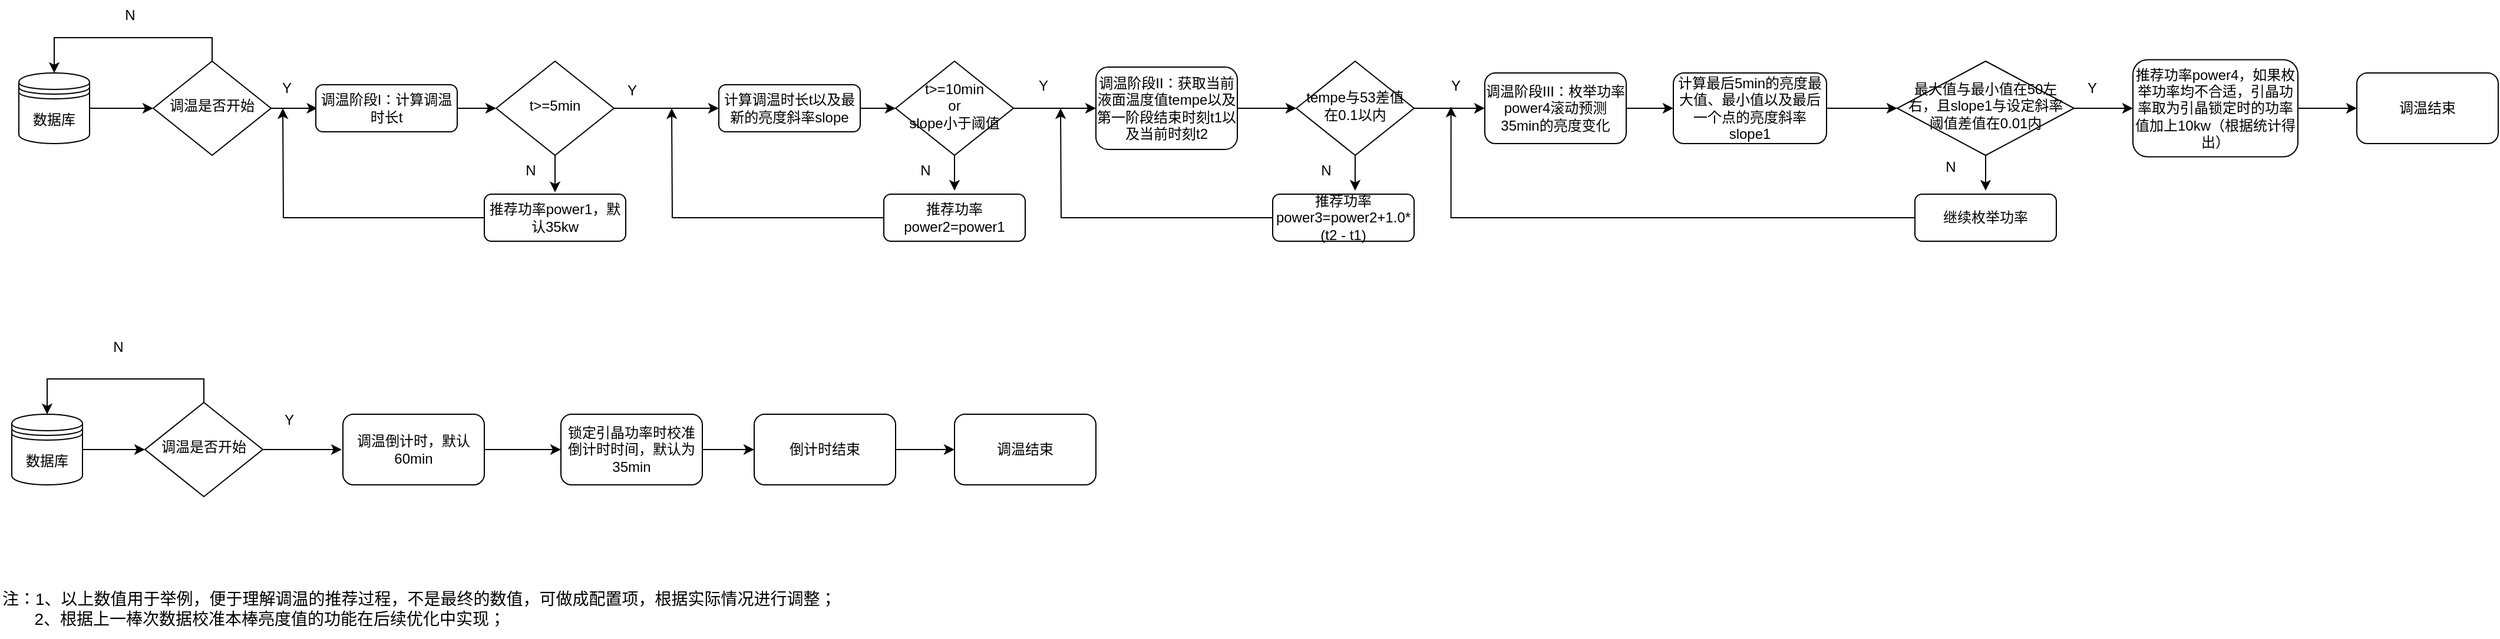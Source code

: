 <mxfile version="22.0.4" type="github">
  <diagram id="C5RBs43oDa-KdzZeNtuy" name="Page-1">
    <mxGraphModel dx="794" dy="432" grid="1" gridSize="10" guides="1" tooltips="1" connect="1" arrows="1" fold="1" page="1" pageScale="1" pageWidth="3300" pageHeight="4681" background="#ffffff" math="0" shadow="0">
      <root>
        <mxCell id="WIyWlLk6GJQsqaUBKTNV-0" />
        <mxCell id="WIyWlLk6GJQsqaUBKTNV-1" parent="WIyWlLk6GJQsqaUBKTNV-0" />
        <mxCell id="czeEexCrRWxKReqk0F6N-5" style="edgeStyle=orthogonalEdgeStyle;rounded=0;orthogonalLoop=1;jettySize=auto;html=1;exitX=0.5;exitY=0;exitDx=0;exitDy=0;entryX=0.5;entryY=0;entryDx=0;entryDy=0;labelBackgroundColor=none;fontColor=default;" edge="1" parent="WIyWlLk6GJQsqaUBKTNV-1" source="WIyWlLk6GJQsqaUBKTNV-6" target="czeEexCrRWxKReqk0F6N-2">
          <mxGeometry relative="1" as="geometry" />
        </mxCell>
        <mxCell id="czeEexCrRWxKReqk0F6N-6" style="edgeStyle=orthogonalEdgeStyle;rounded=0;orthogonalLoop=1;jettySize=auto;html=1;exitX=1;exitY=0.5;exitDx=0;exitDy=0;labelBackgroundColor=none;fontColor=default;" edge="1" parent="WIyWlLk6GJQsqaUBKTNV-1" source="WIyWlLk6GJQsqaUBKTNV-6">
          <mxGeometry relative="1" as="geometry">
            <mxPoint x="309.333" y="210" as="targetPoint" />
          </mxGeometry>
        </mxCell>
        <mxCell id="WIyWlLk6GJQsqaUBKTNV-6" value="调温是否开始" style="rhombus;whiteSpace=wrap;html=1;shadow=0;fontFamily=Helvetica;fontSize=12;align=center;strokeWidth=1;spacing=6;spacingTop=-4;labelBackgroundColor=none;" parent="WIyWlLk6GJQsqaUBKTNV-1" vertex="1">
          <mxGeometry x="170" y="170" width="100" height="80" as="geometry" />
        </mxCell>
        <mxCell id="czeEexCrRWxKReqk0F6N-3" style="edgeStyle=orthogonalEdgeStyle;rounded=0;orthogonalLoop=1;jettySize=auto;html=1;exitX=1;exitY=0.5;exitDx=0;exitDy=0;entryX=0;entryY=0.5;entryDx=0;entryDy=0;labelBackgroundColor=none;fontColor=default;" edge="1" parent="WIyWlLk6GJQsqaUBKTNV-1" source="czeEexCrRWxKReqk0F6N-2" target="WIyWlLk6GJQsqaUBKTNV-6">
          <mxGeometry relative="1" as="geometry" />
        </mxCell>
        <mxCell id="czeEexCrRWxKReqk0F6N-2" value="数据库" style="shape=datastore;whiteSpace=wrap;html=1;labelBackgroundColor=none;" vertex="1" parent="WIyWlLk6GJQsqaUBKTNV-1">
          <mxGeometry x="56" y="180" width="60" height="60" as="geometry" />
        </mxCell>
        <mxCell id="czeEexCrRWxKReqk0F6N-12" style="edgeStyle=orthogonalEdgeStyle;rounded=0;orthogonalLoop=1;jettySize=auto;html=1;exitX=1;exitY=0.5;exitDx=0;exitDy=0;labelBackgroundColor=none;fontColor=default;shadow=0;" edge="1" parent="WIyWlLk6GJQsqaUBKTNV-1" source="czeEexCrRWxKReqk0F6N-7" target="czeEexCrRWxKReqk0F6N-11">
          <mxGeometry relative="1" as="geometry" />
        </mxCell>
        <mxCell id="czeEexCrRWxKReqk0F6N-7" value="调温阶段I：计算调温时长t" style="rounded=1;whiteSpace=wrap;html=1;fontSize=12;glass=0;strokeWidth=1;shadow=0;labelBackgroundColor=none;" vertex="1" parent="WIyWlLk6GJQsqaUBKTNV-1">
          <mxGeometry x="308" y="190" width="120" height="40" as="geometry" />
        </mxCell>
        <mxCell id="czeEexCrRWxKReqk0F6N-8" value="N" style="text;html=1;align=center;verticalAlign=middle;resizable=0;points=[];autosize=1;strokeColor=none;fillColor=none;labelBackgroundColor=none;" vertex="1" parent="WIyWlLk6GJQsqaUBKTNV-1">
          <mxGeometry x="136" y="118" width="27" height="26" as="geometry" />
        </mxCell>
        <mxCell id="czeEexCrRWxKReqk0F6N-9" value="Y" style="text;html=1;align=center;verticalAlign=middle;resizable=0;points=[];autosize=1;strokeColor=none;fillColor=none;labelBackgroundColor=none;" vertex="1" parent="WIyWlLk6GJQsqaUBKTNV-1">
          <mxGeometry x="270" y="180" width="26" height="26" as="geometry" />
        </mxCell>
        <mxCell id="czeEexCrRWxKReqk0F6N-16" style="edgeStyle=orthogonalEdgeStyle;rounded=0;orthogonalLoop=1;jettySize=auto;html=1;exitX=0.5;exitY=1;exitDx=0;exitDy=0;labelBackgroundColor=none;fontColor=default;shadow=0;" edge="1" parent="WIyWlLk6GJQsqaUBKTNV-1" source="czeEexCrRWxKReqk0F6N-11">
          <mxGeometry relative="1" as="geometry">
            <mxPoint x="511" y="281.333" as="targetPoint" />
          </mxGeometry>
        </mxCell>
        <mxCell id="czeEexCrRWxKReqk0F6N-20" style="edgeStyle=orthogonalEdgeStyle;rounded=0;orthogonalLoop=1;jettySize=auto;html=1;exitX=1;exitY=0.5;exitDx=0;exitDy=0;labelBackgroundColor=none;fontColor=default;shadow=0;" edge="1" parent="WIyWlLk6GJQsqaUBKTNV-1" source="czeEexCrRWxKReqk0F6N-11" target="czeEexCrRWxKReqk0F6N-19">
          <mxGeometry relative="1" as="geometry" />
        </mxCell>
        <mxCell id="czeEexCrRWxKReqk0F6N-11" value="t&amp;gt;=5min" style="rhombus;whiteSpace=wrap;html=1;shadow=0;fontFamily=Helvetica;fontSize=12;align=center;strokeWidth=1;spacing=6;spacingTop=-4;labelBackgroundColor=none;" vertex="1" parent="WIyWlLk6GJQsqaUBKTNV-1">
          <mxGeometry x="461" y="170" width="100" height="80" as="geometry" />
        </mxCell>
        <mxCell id="czeEexCrRWxKReqk0F6N-18" style="edgeStyle=orthogonalEdgeStyle;rounded=0;orthogonalLoop=1;jettySize=auto;html=1;exitX=0;exitY=0.5;exitDx=0;exitDy=0;labelBackgroundColor=none;fontColor=default;" edge="1" parent="WIyWlLk6GJQsqaUBKTNV-1" source="czeEexCrRWxKReqk0F6N-15">
          <mxGeometry relative="1" as="geometry">
            <mxPoint x="280" y="210" as="targetPoint" />
          </mxGeometry>
        </mxCell>
        <mxCell id="czeEexCrRWxKReqk0F6N-15" value="推荐功率power1，默认35kw" style="rounded=1;whiteSpace=wrap;html=1;fontSize=12;glass=0;strokeWidth=1;shadow=0;labelBackgroundColor=none;" vertex="1" parent="WIyWlLk6GJQsqaUBKTNV-1">
          <mxGeometry x="451" y="283" width="120" height="40" as="geometry" />
        </mxCell>
        <mxCell id="czeEexCrRWxKReqk0F6N-22" style="edgeStyle=orthogonalEdgeStyle;rounded=0;orthogonalLoop=1;jettySize=auto;html=1;exitX=1;exitY=0.5;exitDx=0;exitDy=0;entryX=0;entryY=0.5;entryDx=0;entryDy=0;labelBackgroundColor=none;fontColor=default;shadow=0;" edge="1" parent="WIyWlLk6GJQsqaUBKTNV-1" source="czeEexCrRWxKReqk0F6N-19" target="czeEexCrRWxKReqk0F6N-21">
          <mxGeometry relative="1" as="geometry" />
        </mxCell>
        <mxCell id="czeEexCrRWxKReqk0F6N-19" value="计算调温时长t以及最新的亮度斜率slope" style="rounded=1;whiteSpace=wrap;html=1;fontSize=12;glass=0;strokeWidth=1;shadow=0;labelBackgroundColor=none;" vertex="1" parent="WIyWlLk6GJQsqaUBKTNV-1">
          <mxGeometry x="650" y="190" width="120" height="40" as="geometry" />
        </mxCell>
        <mxCell id="czeEexCrRWxKReqk0F6N-23" style="edgeStyle=orthogonalEdgeStyle;rounded=0;orthogonalLoop=1;jettySize=auto;html=1;exitX=1;exitY=0.5;exitDx=0;exitDy=0;labelBackgroundColor=none;fontColor=default;shadow=0;" edge="1" parent="WIyWlLk6GJQsqaUBKTNV-1" source="czeEexCrRWxKReqk0F6N-21">
          <mxGeometry relative="1" as="geometry">
            <mxPoint x="970" y="210" as="targetPoint" />
          </mxGeometry>
        </mxCell>
        <mxCell id="czeEexCrRWxKReqk0F6N-27" style="edgeStyle=orthogonalEdgeStyle;rounded=0;orthogonalLoop=1;jettySize=auto;html=1;exitX=0.5;exitY=1;exitDx=0;exitDy=0;labelBackgroundColor=none;fontColor=default;shadow=0;" edge="1" parent="WIyWlLk6GJQsqaUBKTNV-1" source="czeEexCrRWxKReqk0F6N-21">
          <mxGeometry relative="1" as="geometry">
            <mxPoint x="850" y="280" as="targetPoint" />
          </mxGeometry>
        </mxCell>
        <mxCell id="czeEexCrRWxKReqk0F6N-21" value="t&amp;gt;=10min&lt;br&gt;or&lt;br&gt;slope小于阈值" style="rhombus;whiteSpace=wrap;html=1;shadow=0;fontFamily=Helvetica;fontSize=12;align=center;strokeWidth=1;spacing=6;spacingTop=-4;labelBackgroundColor=none;" vertex="1" parent="WIyWlLk6GJQsqaUBKTNV-1">
          <mxGeometry x="800" y="170" width="100" height="80" as="geometry" />
        </mxCell>
        <mxCell id="czeEexCrRWxKReqk0F6N-29" style="edgeStyle=orthogonalEdgeStyle;rounded=0;orthogonalLoop=1;jettySize=auto;html=1;exitX=0;exitY=0.5;exitDx=0;exitDy=0;labelBackgroundColor=none;fontColor=default;shadow=0;" edge="1" parent="WIyWlLk6GJQsqaUBKTNV-1" source="czeEexCrRWxKReqk0F6N-26">
          <mxGeometry relative="1" as="geometry">
            <mxPoint x="610" y="210" as="targetPoint" />
          </mxGeometry>
        </mxCell>
        <mxCell id="czeEexCrRWxKReqk0F6N-26" value="推荐功率power2=power1" style="rounded=1;whiteSpace=wrap;html=1;fontSize=12;glass=0;strokeWidth=1;shadow=0;labelBackgroundColor=none;" vertex="1" parent="WIyWlLk6GJQsqaUBKTNV-1">
          <mxGeometry x="790" y="283" width="120" height="40" as="geometry" />
        </mxCell>
        <mxCell id="czeEexCrRWxKReqk0F6N-30" value="Y" style="text;html=1;align=center;verticalAlign=middle;resizable=0;points=[];autosize=1;strokeColor=none;fillColor=none;labelBackgroundColor=none;shadow=0;" vertex="1" parent="WIyWlLk6GJQsqaUBKTNV-1">
          <mxGeometry x="561" y="180" width="30" height="30" as="geometry" />
        </mxCell>
        <mxCell id="czeEexCrRWxKReqk0F6N-31" value="N" style="text;html=1;align=center;verticalAlign=middle;resizable=0;points=[];autosize=1;strokeColor=none;fillColor=none;labelBackgroundColor=none;shadow=0;" vertex="1" parent="WIyWlLk6GJQsqaUBKTNV-1">
          <mxGeometry x="475" y="248" width="30" height="30" as="geometry" />
        </mxCell>
        <mxCell id="czeEexCrRWxKReqk0F6N-32" value="Y" style="text;html=1;align=center;verticalAlign=middle;resizable=0;points=[];autosize=1;strokeColor=none;fillColor=none;labelBackgroundColor=none;shadow=0;" vertex="1" parent="WIyWlLk6GJQsqaUBKTNV-1">
          <mxGeometry x="910" y="176" width="30" height="30" as="geometry" />
        </mxCell>
        <mxCell id="czeEexCrRWxKReqk0F6N-33" value="N" style="text;html=1;align=center;verticalAlign=middle;resizable=0;points=[];autosize=1;strokeColor=none;fillColor=none;labelBackgroundColor=none;shadow=0;" vertex="1" parent="WIyWlLk6GJQsqaUBKTNV-1">
          <mxGeometry x="810" y="248" width="30" height="30" as="geometry" />
        </mxCell>
        <mxCell id="czeEexCrRWxKReqk0F6N-34" value="调温阶段II：获取当前液面温度值tempe以及第一阶段结束时刻t1以及当前时刻t2" style="rounded=1;whiteSpace=wrap;html=1;fontSize=12;glass=0;strokeWidth=1;shadow=0;labelBackgroundColor=none;" vertex="1" parent="WIyWlLk6GJQsqaUBKTNV-1">
          <mxGeometry x="970" y="175" width="120" height="70" as="geometry" />
        </mxCell>
        <mxCell id="czeEexCrRWxKReqk0F6N-42" style="edgeStyle=orthogonalEdgeStyle;rounded=0;orthogonalLoop=1;jettySize=auto;html=1;exitX=1;exitY=0.5;exitDx=0;exitDy=0;entryX=0;entryY=0.5;entryDx=0;entryDy=0;labelBackgroundColor=none;fontColor=default;" edge="1" parent="WIyWlLk6GJQsqaUBKTNV-1" source="czeEexCrRWxKReqk0F6N-35" target="czeEexCrRWxKReqk0F6N-41">
          <mxGeometry relative="1" as="geometry" />
        </mxCell>
        <mxCell id="czeEexCrRWxKReqk0F6N-35" value="tempe与53差值在0.1以内" style="rhombus;whiteSpace=wrap;html=1;shadow=0;fontFamily=Helvetica;fontSize=12;align=center;strokeWidth=1;spacing=6;spacingTop=-4;labelBackgroundColor=none;" vertex="1" parent="WIyWlLk6GJQsqaUBKTNV-1">
          <mxGeometry x="1140" y="170" width="100" height="80" as="geometry" />
        </mxCell>
        <mxCell id="czeEexCrRWxKReqk0F6N-36" style="edgeStyle=orthogonalEdgeStyle;rounded=0;orthogonalLoop=1;jettySize=auto;html=1;exitX=1;exitY=0.5;exitDx=0;exitDy=0;entryX=0;entryY=0.5;entryDx=0;entryDy=0;labelBackgroundColor=none;fontColor=default;" edge="1" parent="WIyWlLk6GJQsqaUBKTNV-1" source="czeEexCrRWxKReqk0F6N-34" target="czeEexCrRWxKReqk0F6N-35">
          <mxGeometry relative="1" as="geometry" />
        </mxCell>
        <mxCell id="czeEexCrRWxKReqk0F6N-39" style="edgeStyle=orthogonalEdgeStyle;rounded=0;orthogonalLoop=1;jettySize=auto;html=1;exitX=0;exitY=0.5;exitDx=0;exitDy=0;labelBackgroundColor=none;fontColor=default;" edge="1" parent="WIyWlLk6GJQsqaUBKTNV-1" source="czeEexCrRWxKReqk0F6N-37">
          <mxGeometry relative="1" as="geometry">
            <mxPoint x="940" y="210" as="targetPoint" />
          </mxGeometry>
        </mxCell>
        <mxCell id="czeEexCrRWxKReqk0F6N-37" value="推荐功率power3=power2+1.0*(t2 - t1)" style="rounded=1;whiteSpace=wrap;html=1;fontSize=12;glass=0;strokeWidth=1;shadow=0;labelBackgroundColor=none;" vertex="1" parent="WIyWlLk6GJQsqaUBKTNV-1">
          <mxGeometry x="1120" y="283" width="120" height="40" as="geometry" />
        </mxCell>
        <mxCell id="czeEexCrRWxKReqk0F6N-38" style="edgeStyle=orthogonalEdgeStyle;rounded=0;orthogonalLoop=1;jettySize=auto;html=1;exitX=0.5;exitY=1;exitDx=0;exitDy=0;entryX=0.583;entryY=-0.075;entryDx=0;entryDy=0;entryPerimeter=0;labelBackgroundColor=none;fontColor=default;" edge="1" parent="WIyWlLk6GJQsqaUBKTNV-1" source="czeEexCrRWxKReqk0F6N-35" target="czeEexCrRWxKReqk0F6N-37">
          <mxGeometry relative="1" as="geometry" />
        </mxCell>
        <mxCell id="czeEexCrRWxKReqk0F6N-40" value="N" style="text;html=1;align=center;verticalAlign=middle;resizable=0;points=[];autosize=1;strokeColor=none;fillColor=none;labelBackgroundColor=none;" vertex="1" parent="WIyWlLk6GJQsqaUBKTNV-1">
          <mxGeometry x="1150" y="248" width="30" height="30" as="geometry" />
        </mxCell>
        <mxCell id="czeEexCrRWxKReqk0F6N-46" style="edgeStyle=orthogonalEdgeStyle;rounded=0;orthogonalLoop=1;jettySize=auto;html=1;exitX=1;exitY=0.5;exitDx=0;exitDy=0;entryX=0;entryY=0.5;entryDx=0;entryDy=0;" edge="1" parent="WIyWlLk6GJQsqaUBKTNV-1" source="czeEexCrRWxKReqk0F6N-41" target="czeEexCrRWxKReqk0F6N-44">
          <mxGeometry relative="1" as="geometry" />
        </mxCell>
        <mxCell id="czeEexCrRWxKReqk0F6N-41" value="调温阶段III：枚举功率power4滚动预测35min的亮度变化" style="rounded=1;whiteSpace=wrap;html=1;fontSize=12;glass=0;strokeWidth=1;shadow=0;labelBackgroundColor=none;" vertex="1" parent="WIyWlLk6GJQsqaUBKTNV-1">
          <mxGeometry x="1300" y="180" width="120" height="60" as="geometry" />
        </mxCell>
        <mxCell id="czeEexCrRWxKReqk0F6N-43" value="Y" style="text;html=1;align=center;verticalAlign=middle;resizable=0;points=[];autosize=1;strokeColor=none;fillColor=none;labelBackgroundColor=none;" vertex="1" parent="WIyWlLk6GJQsqaUBKTNV-1">
          <mxGeometry x="1260" y="176" width="30" height="30" as="geometry" />
        </mxCell>
        <mxCell id="czeEexCrRWxKReqk0F6N-47" style="edgeStyle=orthogonalEdgeStyle;rounded=0;orthogonalLoop=1;jettySize=auto;html=1;exitX=1;exitY=0.5;exitDx=0;exitDy=0;" edge="1" parent="WIyWlLk6GJQsqaUBKTNV-1" source="czeEexCrRWxKReqk0F6N-44" target="czeEexCrRWxKReqk0F6N-45">
          <mxGeometry relative="1" as="geometry" />
        </mxCell>
        <mxCell id="czeEexCrRWxKReqk0F6N-44" value="计算最后5min的亮度最大值、最小值以及最后一个点的亮度斜率slope1" style="rounded=1;whiteSpace=wrap;html=1;fontSize=12;glass=0;strokeWidth=1;shadow=0;labelBackgroundColor=none;" vertex="1" parent="WIyWlLk6GJQsqaUBKTNV-1">
          <mxGeometry x="1460" y="180" width="130" height="60" as="geometry" />
        </mxCell>
        <mxCell id="czeEexCrRWxKReqk0F6N-51" style="edgeStyle=orthogonalEdgeStyle;rounded=0;orthogonalLoop=1;jettySize=auto;html=1;exitX=1;exitY=0.5;exitDx=0;exitDy=0;" edge="1" parent="WIyWlLk6GJQsqaUBKTNV-1" source="czeEexCrRWxKReqk0F6N-45">
          <mxGeometry relative="1" as="geometry">
            <mxPoint x="1850" y="210" as="targetPoint" />
          </mxGeometry>
        </mxCell>
        <mxCell id="czeEexCrRWxKReqk0F6N-57" style="edgeStyle=orthogonalEdgeStyle;rounded=0;orthogonalLoop=1;jettySize=auto;html=1;exitX=0.5;exitY=1;exitDx=0;exitDy=0;" edge="1" parent="WIyWlLk6GJQsqaUBKTNV-1" source="czeEexCrRWxKReqk0F6N-45">
          <mxGeometry relative="1" as="geometry">
            <mxPoint x="1725" y="280" as="targetPoint" />
            <Array as="points">
              <mxPoint x="1725" y="280" />
              <mxPoint x="1725" y="280" />
            </Array>
          </mxGeometry>
        </mxCell>
        <mxCell id="czeEexCrRWxKReqk0F6N-45" value="最大值与最小值在50左右，且slope1与设定斜率阈值差值在0.01内" style="rhombus;whiteSpace=wrap;html=1;shadow=0;fontFamily=Helvetica;fontSize=12;align=center;strokeWidth=1;spacing=6;spacingTop=-4;labelBackgroundColor=none;" vertex="1" parent="WIyWlLk6GJQsqaUBKTNV-1">
          <mxGeometry x="1650" y="170" width="150" height="80" as="geometry" />
        </mxCell>
        <mxCell id="czeEexCrRWxKReqk0F6N-54" style="edgeStyle=orthogonalEdgeStyle;rounded=0;orthogonalLoop=1;jettySize=auto;html=1;exitX=1;exitY=0.5;exitDx=0;exitDy=0;entryX=0;entryY=0.5;entryDx=0;entryDy=0;" edge="1" parent="WIyWlLk6GJQsqaUBKTNV-1" source="czeEexCrRWxKReqk0F6N-52" target="czeEexCrRWxKReqk0F6N-53">
          <mxGeometry relative="1" as="geometry" />
        </mxCell>
        <mxCell id="czeEexCrRWxKReqk0F6N-52" value="推荐功率power4，如果枚举功率均不合适，引晶功率取为引晶锁定时的功率值加上10kw（根据统计得出）" style="rounded=1;whiteSpace=wrap;html=1;fontSize=12;glass=0;strokeWidth=1;shadow=0;labelBackgroundColor=none;" vertex="1" parent="WIyWlLk6GJQsqaUBKTNV-1">
          <mxGeometry x="1850" y="168.75" width="140" height="82.5" as="geometry" />
        </mxCell>
        <mxCell id="czeEexCrRWxKReqk0F6N-53" value="调温结束" style="rounded=1;whiteSpace=wrap;html=1;fontSize=12;glass=0;strokeWidth=1;shadow=0;labelBackgroundColor=none;" vertex="1" parent="WIyWlLk6GJQsqaUBKTNV-1">
          <mxGeometry x="2040" y="180" width="120" height="60" as="geometry" />
        </mxCell>
        <mxCell id="czeEexCrRWxKReqk0F6N-56" value="继续枚举功率" style="rounded=1;whiteSpace=wrap;html=1;fontSize=12;glass=0;strokeWidth=1;shadow=0;labelBackgroundColor=none;" vertex="1" parent="WIyWlLk6GJQsqaUBKTNV-1">
          <mxGeometry x="1665" y="283" width="120" height="40" as="geometry" />
        </mxCell>
        <mxCell id="czeEexCrRWxKReqk0F6N-58" style="edgeStyle=orthogonalEdgeStyle;rounded=0;orthogonalLoop=1;jettySize=auto;html=1;exitX=0;exitY=0.5;exitDx=0;exitDy=0;entryX=0.378;entryY=1.089;entryDx=0;entryDy=0;entryPerimeter=0;" edge="1" parent="WIyWlLk6GJQsqaUBKTNV-1" source="czeEexCrRWxKReqk0F6N-56" target="czeEexCrRWxKReqk0F6N-43">
          <mxGeometry relative="1" as="geometry" />
        </mxCell>
        <mxCell id="czeEexCrRWxKReqk0F6N-61" style="edgeStyle=orthogonalEdgeStyle;rounded=0;orthogonalLoop=1;jettySize=auto;html=1;exitX=1;exitY=0.5;exitDx=0;exitDy=0;entryX=0;entryY=0.5;entryDx=0;entryDy=0;" edge="1" parent="WIyWlLk6GJQsqaUBKTNV-1" source="czeEexCrRWxKReqk0F6N-59" target="czeEexCrRWxKReqk0F6N-60">
          <mxGeometry relative="1" as="geometry" />
        </mxCell>
        <mxCell id="czeEexCrRWxKReqk0F6N-59" value="数据库" style="shape=datastore;whiteSpace=wrap;html=1;labelBackgroundColor=none;" vertex="1" parent="WIyWlLk6GJQsqaUBKTNV-1">
          <mxGeometry x="50" y="470" width="60" height="60" as="geometry" />
        </mxCell>
        <mxCell id="czeEexCrRWxKReqk0F6N-62" style="edgeStyle=orthogonalEdgeStyle;rounded=0;orthogonalLoop=1;jettySize=auto;html=1;exitX=0.5;exitY=0;exitDx=0;exitDy=0;entryX=0.5;entryY=0;entryDx=0;entryDy=0;" edge="1" parent="WIyWlLk6GJQsqaUBKTNV-1" source="czeEexCrRWxKReqk0F6N-60" target="czeEexCrRWxKReqk0F6N-59">
          <mxGeometry relative="1" as="geometry" />
        </mxCell>
        <mxCell id="czeEexCrRWxKReqk0F6N-64" style="edgeStyle=orthogonalEdgeStyle;rounded=0;orthogonalLoop=1;jettySize=auto;html=1;exitX=1;exitY=0.5;exitDx=0;exitDy=0;" edge="1" parent="WIyWlLk6GJQsqaUBKTNV-1" source="czeEexCrRWxKReqk0F6N-60">
          <mxGeometry relative="1" as="geometry">
            <mxPoint x="330" y="500" as="targetPoint" />
          </mxGeometry>
        </mxCell>
        <mxCell id="czeEexCrRWxKReqk0F6N-60" value="调温是否开始" style="rhombus;whiteSpace=wrap;html=1;shadow=0;fontFamily=Helvetica;fontSize=12;align=center;strokeWidth=1;spacing=6;spacingTop=-4;labelBackgroundColor=none;" vertex="1" parent="WIyWlLk6GJQsqaUBKTNV-1">
          <mxGeometry x="163" y="460" width="100" height="80" as="geometry" />
        </mxCell>
        <mxCell id="czeEexCrRWxKReqk0F6N-63" value="N" style="text;html=1;align=center;verticalAlign=middle;resizable=0;points=[];autosize=1;strokeColor=none;fillColor=none;" vertex="1" parent="WIyWlLk6GJQsqaUBKTNV-1">
          <mxGeometry x="125" y="398" width="30" height="30" as="geometry" />
        </mxCell>
        <mxCell id="czeEexCrRWxKReqk0F6N-65" value="Y" style="text;html=1;align=center;verticalAlign=middle;resizable=0;points=[];autosize=1;strokeColor=none;fillColor=none;" vertex="1" parent="WIyWlLk6GJQsqaUBKTNV-1">
          <mxGeometry x="270" y="460" width="30" height="30" as="geometry" />
        </mxCell>
        <mxCell id="czeEexCrRWxKReqk0F6N-68" style="edgeStyle=orthogonalEdgeStyle;rounded=0;orthogonalLoop=1;jettySize=auto;html=1;exitX=1;exitY=0.5;exitDx=0;exitDy=0;entryX=0;entryY=0.5;entryDx=0;entryDy=0;" edge="1" parent="WIyWlLk6GJQsqaUBKTNV-1" source="czeEexCrRWxKReqk0F6N-66" target="czeEexCrRWxKReqk0F6N-67">
          <mxGeometry relative="1" as="geometry" />
        </mxCell>
        <mxCell id="czeEexCrRWxKReqk0F6N-66" value="调温倒计时，默认60min" style="rounded=1;whiteSpace=wrap;html=1;fontSize=12;glass=0;strokeWidth=1;shadow=0;labelBackgroundColor=none;" vertex="1" parent="WIyWlLk6GJQsqaUBKTNV-1">
          <mxGeometry x="331" y="470" width="120" height="60" as="geometry" />
        </mxCell>
        <mxCell id="czeEexCrRWxKReqk0F6N-71" style="edgeStyle=orthogonalEdgeStyle;rounded=0;orthogonalLoop=1;jettySize=auto;html=1;exitX=1;exitY=0.5;exitDx=0;exitDy=0;entryX=0;entryY=0.5;entryDx=0;entryDy=0;" edge="1" parent="WIyWlLk6GJQsqaUBKTNV-1" source="czeEexCrRWxKReqk0F6N-67" target="czeEexCrRWxKReqk0F6N-69">
          <mxGeometry relative="1" as="geometry" />
        </mxCell>
        <mxCell id="czeEexCrRWxKReqk0F6N-67" value="锁定引晶功率时校准倒计时时间，默认为35min" style="rounded=1;whiteSpace=wrap;html=1;fontSize=12;glass=0;strokeWidth=1;shadow=0;labelBackgroundColor=none;" vertex="1" parent="WIyWlLk6GJQsqaUBKTNV-1">
          <mxGeometry x="516" y="470" width="120" height="60" as="geometry" />
        </mxCell>
        <mxCell id="czeEexCrRWxKReqk0F6N-72" style="edgeStyle=orthogonalEdgeStyle;rounded=0;orthogonalLoop=1;jettySize=auto;html=1;exitX=1;exitY=0.5;exitDx=0;exitDy=0;entryX=0;entryY=0.5;entryDx=0;entryDy=0;" edge="1" parent="WIyWlLk6GJQsqaUBKTNV-1" source="czeEexCrRWxKReqk0F6N-69" target="czeEexCrRWxKReqk0F6N-70">
          <mxGeometry relative="1" as="geometry" />
        </mxCell>
        <mxCell id="czeEexCrRWxKReqk0F6N-69" value="倒计时结束" style="rounded=1;whiteSpace=wrap;html=1;fontSize=12;glass=0;strokeWidth=1;shadow=0;labelBackgroundColor=none;" vertex="1" parent="WIyWlLk6GJQsqaUBKTNV-1">
          <mxGeometry x="680" y="470" width="120" height="60" as="geometry" />
        </mxCell>
        <mxCell id="czeEexCrRWxKReqk0F6N-70" value="调温结束" style="rounded=1;whiteSpace=wrap;html=1;fontSize=12;glass=0;strokeWidth=1;shadow=0;labelBackgroundColor=none;" vertex="1" parent="WIyWlLk6GJQsqaUBKTNV-1">
          <mxGeometry x="850" y="470" width="120" height="60" as="geometry" />
        </mxCell>
        <mxCell id="czeEexCrRWxKReqk0F6N-75" value="Y" style="text;html=1;align=center;verticalAlign=middle;resizable=0;points=[];autosize=1;strokeColor=none;fillColor=none;" vertex="1" parent="WIyWlLk6GJQsqaUBKTNV-1">
          <mxGeometry x="1800" y="178" width="30" height="30" as="geometry" />
        </mxCell>
        <mxCell id="czeEexCrRWxKReqk0F6N-76" value="N" style="text;html=1;align=center;verticalAlign=middle;resizable=0;points=[];autosize=1;strokeColor=none;fillColor=none;" vertex="1" parent="WIyWlLk6GJQsqaUBKTNV-1">
          <mxGeometry x="1680" y="245" width="30" height="30" as="geometry" />
        </mxCell>
        <mxCell id="czeEexCrRWxKReqk0F6N-78" value="&lt;font style=&quot;font-size: 14px;&quot;&gt;注：1、以上数值用于举例，便于理解调温的推荐过程，不是最终的数值，可做成配置项，根据实际情况进行调整；&lt;br&gt;&amp;nbsp; &amp;nbsp; &amp;nbsp; &amp;nbsp;2、根据上一棒次数据校准本棒亮度值的功能在后续优化中实现；&lt;br&gt;&lt;/font&gt;" style="text;html=1;align=left;verticalAlign=middle;resizable=0;points=[];autosize=1;strokeColor=none;fillColor=none;" vertex="1" parent="WIyWlLk6GJQsqaUBKTNV-1">
          <mxGeometry x="40" y="610" width="730" height="50" as="geometry" />
        </mxCell>
      </root>
    </mxGraphModel>
  </diagram>
</mxfile>
